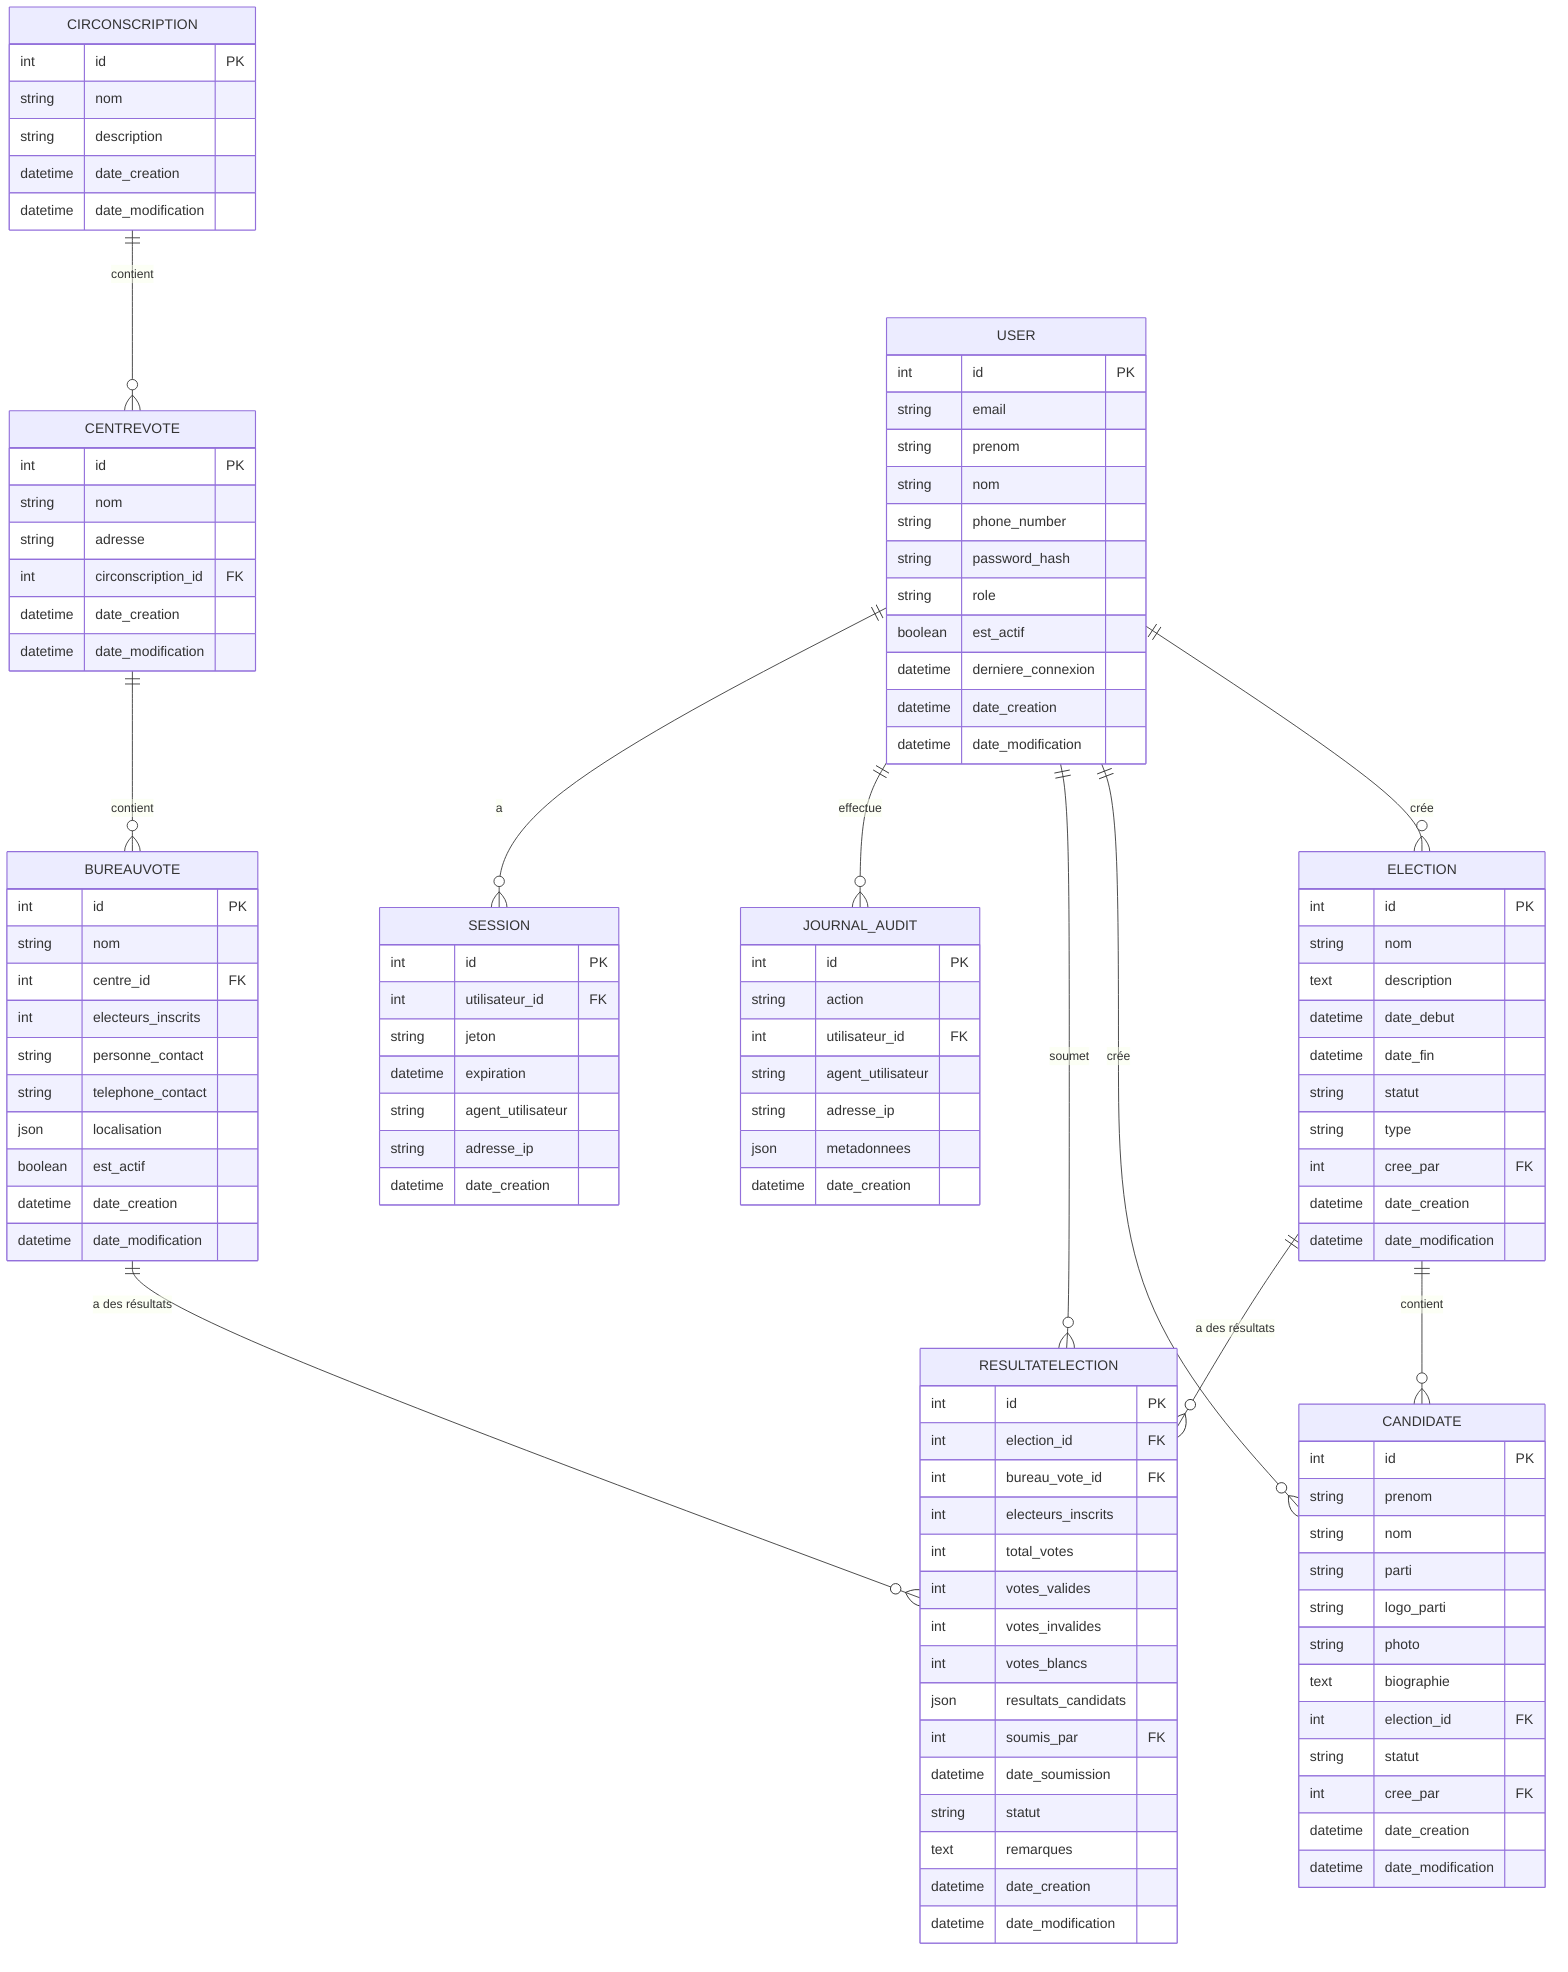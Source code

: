 erDiagram
  CIRCONSCRIPTION {
    int id PK
    string nom
    string description
    datetime date_creation
    datetime date_modification
  }
  CENTREVOTE {
    int id PK
    string nom
    string adresse
    int circonscription_id FK
    datetime date_creation
    datetime date_modification
  }
  BUREAUVOTE {
    int id PK
    string nom
    int centre_id FK
    int electeurs_inscrits
    string personne_contact
    string telephone_contact
    json localisation
    boolean est_actif
    datetime date_creation
    datetime date_modification
  }
  ELECTION {
    int id PK
    string nom
    text description
    datetime date_debut
    datetime date_fin
    string statut
    string type
    int cree_par FK
    datetime date_creation
    datetime date_modification
  }
  CANDIDATE {
    int id PK
    string prenom
    string nom
    string parti
    string logo_parti
    string photo
    text biographie
    int election_id FK
    string statut
    int cree_par FK
    datetime date_creation
    datetime date_modification
  }
  RESULTATELECTION {
    int id PK
    int election_id FK
    int bureau_vote_id FK
    int electeurs_inscrits
    int total_votes
    int votes_valides
    int votes_invalides
    int votes_blancs
    json resultats_candidats
    int soumis_par FK
    datetime date_soumission
    string statut
    text remarques
    datetime date_creation
    datetime date_modification
  }
  USER {
    int id PK
    string email
    string prenom
    string nom
    string phone_number
    string password_hash
    string role
    boolean est_actif
    datetime derniere_connexion
    datetime date_creation
    datetime date_modification
  }
  JOURNAL_AUDIT {
    int id PK
    string action
    int utilisateur_id FK
    string agent_utilisateur
    string adresse_ip
    json metadonnees
    datetime date_creation
  }
  SESSION {
    int id PK
    int utilisateur_id FK
    string jeton
    datetime expiration
    string agent_utilisateur
    string adresse_ip
    datetime date_creation
  }
  
  CIRCONSCRIPTION ||--o{ CENTREVOTE : "contient"
  CENTREVOTE ||--o{ BUREAUVOTE : "contient"
  ELECTION ||--o{ CANDIDATE : "contient"
  ELECTION ||--o{ RESULTATELECTION : "a des résultats"
  BUREAUVOTE ||--o{ RESULTATELECTION : "a des résultats"
  USER ||--o{ ELECTION : "crée"
  USER ||--o{ CANDIDATE : "crée"
  USER ||--o{ RESULTATELECTION : "soumet"
  USER ||--o{ JOURNAL_AUDIT : "effectue"
  USER ||--o{ SESSION : "a"